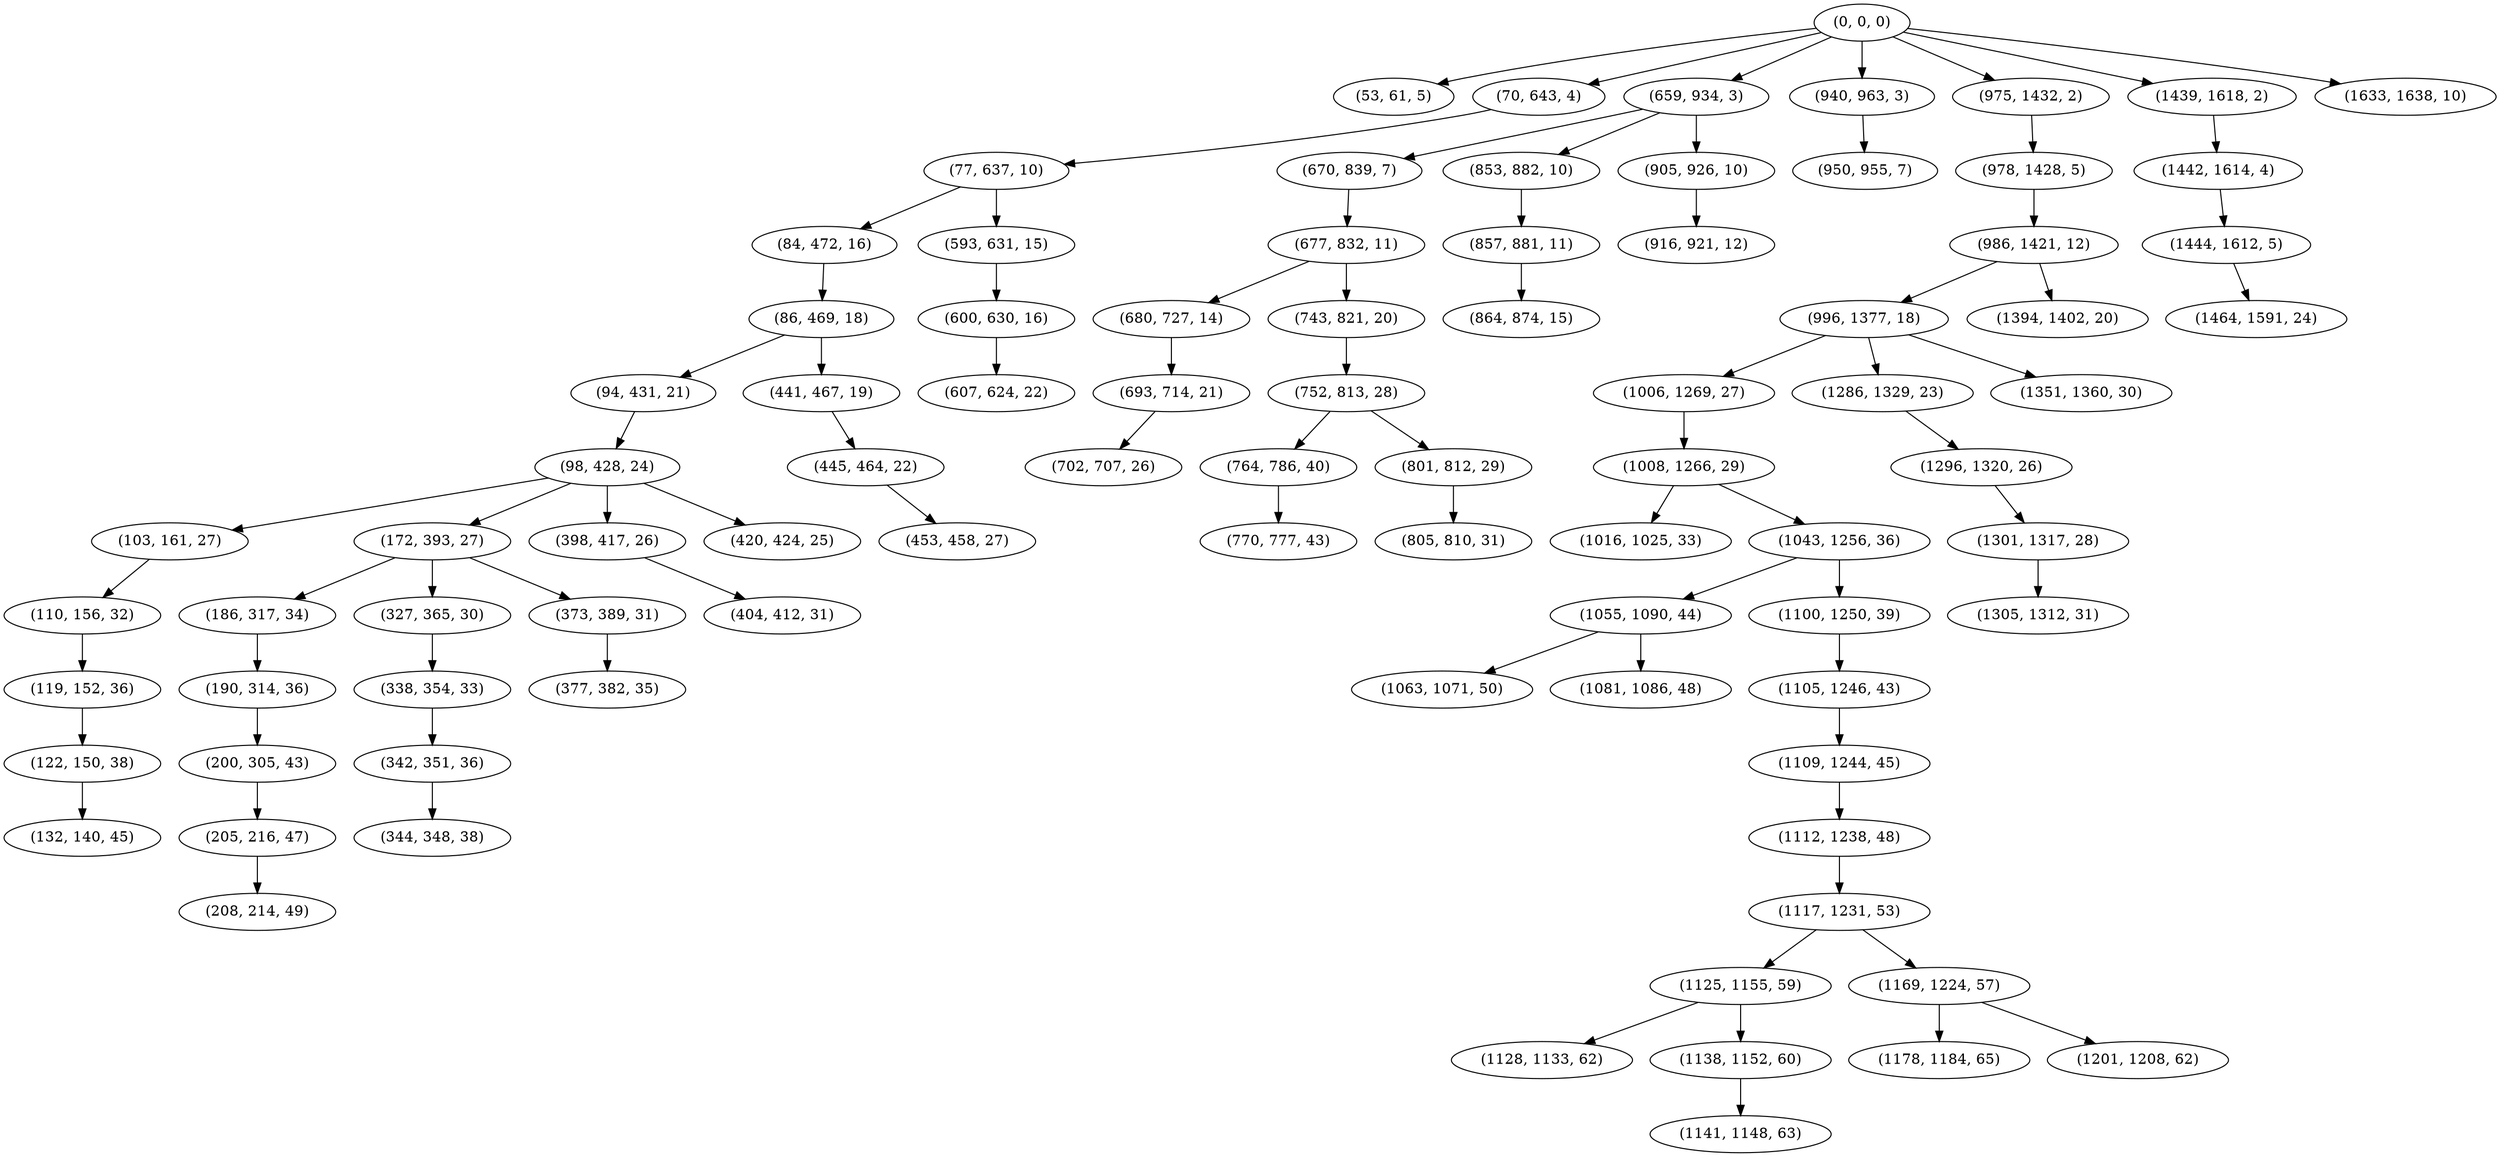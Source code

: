 digraph tree {
    "(0, 0, 0)";
    "(53, 61, 5)";
    "(70, 643, 4)";
    "(77, 637, 10)";
    "(84, 472, 16)";
    "(86, 469, 18)";
    "(94, 431, 21)";
    "(98, 428, 24)";
    "(103, 161, 27)";
    "(110, 156, 32)";
    "(119, 152, 36)";
    "(122, 150, 38)";
    "(132, 140, 45)";
    "(172, 393, 27)";
    "(186, 317, 34)";
    "(190, 314, 36)";
    "(200, 305, 43)";
    "(205, 216, 47)";
    "(208, 214, 49)";
    "(327, 365, 30)";
    "(338, 354, 33)";
    "(342, 351, 36)";
    "(344, 348, 38)";
    "(373, 389, 31)";
    "(377, 382, 35)";
    "(398, 417, 26)";
    "(404, 412, 31)";
    "(420, 424, 25)";
    "(441, 467, 19)";
    "(445, 464, 22)";
    "(453, 458, 27)";
    "(593, 631, 15)";
    "(600, 630, 16)";
    "(607, 624, 22)";
    "(659, 934, 3)";
    "(670, 839, 7)";
    "(677, 832, 11)";
    "(680, 727, 14)";
    "(693, 714, 21)";
    "(702, 707, 26)";
    "(743, 821, 20)";
    "(752, 813, 28)";
    "(764, 786, 40)";
    "(770, 777, 43)";
    "(801, 812, 29)";
    "(805, 810, 31)";
    "(853, 882, 10)";
    "(857, 881, 11)";
    "(864, 874, 15)";
    "(905, 926, 10)";
    "(916, 921, 12)";
    "(940, 963, 3)";
    "(950, 955, 7)";
    "(975, 1432, 2)";
    "(978, 1428, 5)";
    "(986, 1421, 12)";
    "(996, 1377, 18)";
    "(1006, 1269, 27)";
    "(1008, 1266, 29)";
    "(1016, 1025, 33)";
    "(1043, 1256, 36)";
    "(1055, 1090, 44)";
    "(1063, 1071, 50)";
    "(1081, 1086, 48)";
    "(1100, 1250, 39)";
    "(1105, 1246, 43)";
    "(1109, 1244, 45)";
    "(1112, 1238, 48)";
    "(1117, 1231, 53)";
    "(1125, 1155, 59)";
    "(1128, 1133, 62)";
    "(1138, 1152, 60)";
    "(1141, 1148, 63)";
    "(1169, 1224, 57)";
    "(1178, 1184, 65)";
    "(1201, 1208, 62)";
    "(1286, 1329, 23)";
    "(1296, 1320, 26)";
    "(1301, 1317, 28)";
    "(1305, 1312, 31)";
    "(1351, 1360, 30)";
    "(1394, 1402, 20)";
    "(1439, 1618, 2)";
    "(1442, 1614, 4)";
    "(1444, 1612, 5)";
    "(1464, 1591, 24)";
    "(1633, 1638, 10)";
    "(0, 0, 0)" -> "(53, 61, 5)";
    "(0, 0, 0)" -> "(70, 643, 4)";
    "(0, 0, 0)" -> "(659, 934, 3)";
    "(0, 0, 0)" -> "(940, 963, 3)";
    "(0, 0, 0)" -> "(975, 1432, 2)";
    "(0, 0, 0)" -> "(1439, 1618, 2)";
    "(0, 0, 0)" -> "(1633, 1638, 10)";
    "(70, 643, 4)" -> "(77, 637, 10)";
    "(77, 637, 10)" -> "(84, 472, 16)";
    "(77, 637, 10)" -> "(593, 631, 15)";
    "(84, 472, 16)" -> "(86, 469, 18)";
    "(86, 469, 18)" -> "(94, 431, 21)";
    "(86, 469, 18)" -> "(441, 467, 19)";
    "(94, 431, 21)" -> "(98, 428, 24)";
    "(98, 428, 24)" -> "(103, 161, 27)";
    "(98, 428, 24)" -> "(172, 393, 27)";
    "(98, 428, 24)" -> "(398, 417, 26)";
    "(98, 428, 24)" -> "(420, 424, 25)";
    "(103, 161, 27)" -> "(110, 156, 32)";
    "(110, 156, 32)" -> "(119, 152, 36)";
    "(119, 152, 36)" -> "(122, 150, 38)";
    "(122, 150, 38)" -> "(132, 140, 45)";
    "(172, 393, 27)" -> "(186, 317, 34)";
    "(172, 393, 27)" -> "(327, 365, 30)";
    "(172, 393, 27)" -> "(373, 389, 31)";
    "(186, 317, 34)" -> "(190, 314, 36)";
    "(190, 314, 36)" -> "(200, 305, 43)";
    "(200, 305, 43)" -> "(205, 216, 47)";
    "(205, 216, 47)" -> "(208, 214, 49)";
    "(327, 365, 30)" -> "(338, 354, 33)";
    "(338, 354, 33)" -> "(342, 351, 36)";
    "(342, 351, 36)" -> "(344, 348, 38)";
    "(373, 389, 31)" -> "(377, 382, 35)";
    "(398, 417, 26)" -> "(404, 412, 31)";
    "(441, 467, 19)" -> "(445, 464, 22)";
    "(445, 464, 22)" -> "(453, 458, 27)";
    "(593, 631, 15)" -> "(600, 630, 16)";
    "(600, 630, 16)" -> "(607, 624, 22)";
    "(659, 934, 3)" -> "(670, 839, 7)";
    "(659, 934, 3)" -> "(853, 882, 10)";
    "(659, 934, 3)" -> "(905, 926, 10)";
    "(670, 839, 7)" -> "(677, 832, 11)";
    "(677, 832, 11)" -> "(680, 727, 14)";
    "(677, 832, 11)" -> "(743, 821, 20)";
    "(680, 727, 14)" -> "(693, 714, 21)";
    "(693, 714, 21)" -> "(702, 707, 26)";
    "(743, 821, 20)" -> "(752, 813, 28)";
    "(752, 813, 28)" -> "(764, 786, 40)";
    "(752, 813, 28)" -> "(801, 812, 29)";
    "(764, 786, 40)" -> "(770, 777, 43)";
    "(801, 812, 29)" -> "(805, 810, 31)";
    "(853, 882, 10)" -> "(857, 881, 11)";
    "(857, 881, 11)" -> "(864, 874, 15)";
    "(905, 926, 10)" -> "(916, 921, 12)";
    "(940, 963, 3)" -> "(950, 955, 7)";
    "(975, 1432, 2)" -> "(978, 1428, 5)";
    "(978, 1428, 5)" -> "(986, 1421, 12)";
    "(986, 1421, 12)" -> "(996, 1377, 18)";
    "(986, 1421, 12)" -> "(1394, 1402, 20)";
    "(996, 1377, 18)" -> "(1006, 1269, 27)";
    "(996, 1377, 18)" -> "(1286, 1329, 23)";
    "(996, 1377, 18)" -> "(1351, 1360, 30)";
    "(1006, 1269, 27)" -> "(1008, 1266, 29)";
    "(1008, 1266, 29)" -> "(1016, 1025, 33)";
    "(1008, 1266, 29)" -> "(1043, 1256, 36)";
    "(1043, 1256, 36)" -> "(1055, 1090, 44)";
    "(1043, 1256, 36)" -> "(1100, 1250, 39)";
    "(1055, 1090, 44)" -> "(1063, 1071, 50)";
    "(1055, 1090, 44)" -> "(1081, 1086, 48)";
    "(1100, 1250, 39)" -> "(1105, 1246, 43)";
    "(1105, 1246, 43)" -> "(1109, 1244, 45)";
    "(1109, 1244, 45)" -> "(1112, 1238, 48)";
    "(1112, 1238, 48)" -> "(1117, 1231, 53)";
    "(1117, 1231, 53)" -> "(1125, 1155, 59)";
    "(1117, 1231, 53)" -> "(1169, 1224, 57)";
    "(1125, 1155, 59)" -> "(1128, 1133, 62)";
    "(1125, 1155, 59)" -> "(1138, 1152, 60)";
    "(1138, 1152, 60)" -> "(1141, 1148, 63)";
    "(1169, 1224, 57)" -> "(1178, 1184, 65)";
    "(1169, 1224, 57)" -> "(1201, 1208, 62)";
    "(1286, 1329, 23)" -> "(1296, 1320, 26)";
    "(1296, 1320, 26)" -> "(1301, 1317, 28)";
    "(1301, 1317, 28)" -> "(1305, 1312, 31)";
    "(1439, 1618, 2)" -> "(1442, 1614, 4)";
    "(1442, 1614, 4)" -> "(1444, 1612, 5)";
    "(1444, 1612, 5)" -> "(1464, 1591, 24)";
}
